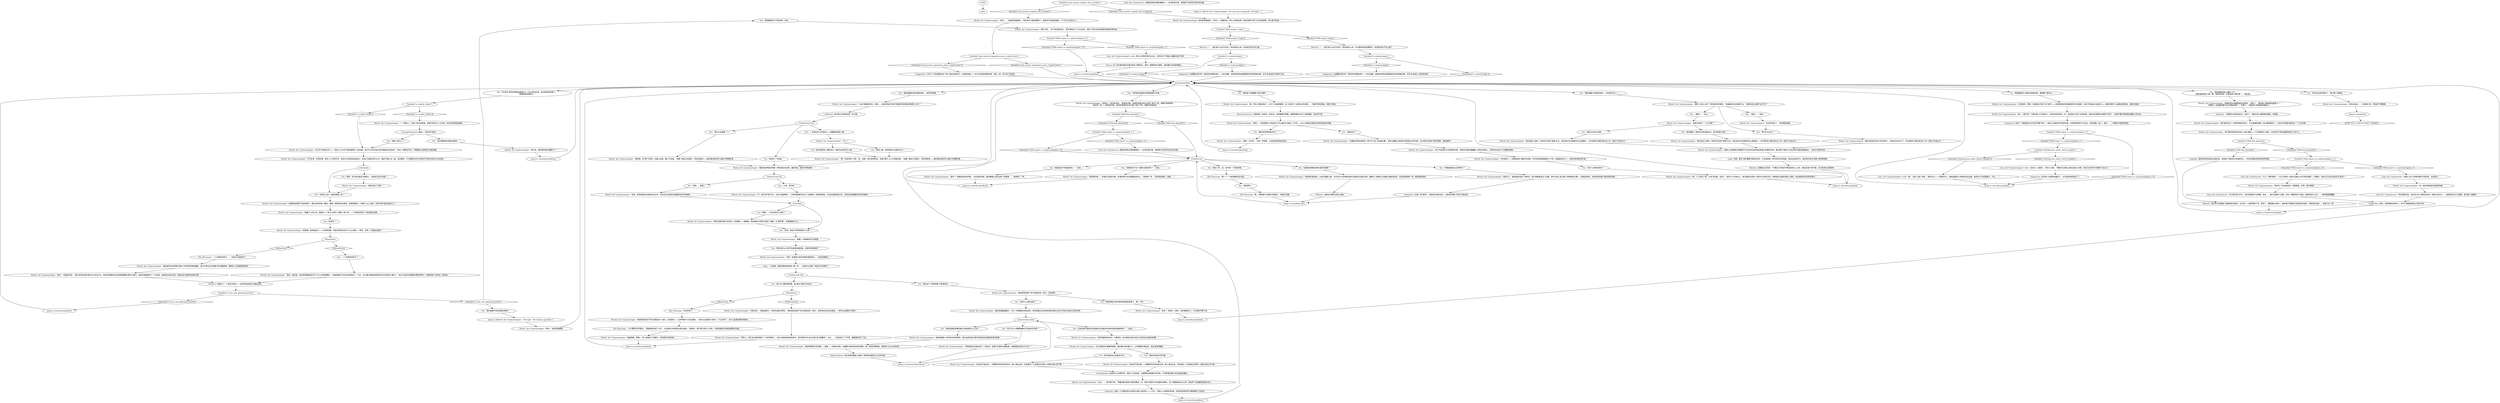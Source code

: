 # WESTCOAST / MORELL CRYPTIDS
# Here you can find information on Morell's favourite cryptids.
# ==================================================
digraph G {
	  0 [label="START"];
	  1 [label="input"];
	  2 [label="You: “那莉娜看见竹节虫的事。也是……”"];
	  3 [label="IsKimHere()"];
	  4 [label="IsKimHere()", shape=diamond];
	  5 [label="!(IsKimHere())", shape=diamond];
	  6 [label="Variable[\"tc.cryptozoology\"]"];
	  7 [label="Variable[\"tc.cryptozoology\"]", shape=diamond];
	  8 [label="!(Variable[\"tc.cryptozoology\"])", shape=diamond];
	  9 [label="Suggestion: 门外汉？你总是要在这个男人面前证明自己。这就意味着——*你*必须找到神秘动物。如此一来，他*也许*会回应。"];
	  10 [label="Morell, the Cryptozoologist: “是吗？”他看起来有些怀疑。“证实是恶作剧，基本跟确认目击证明一样困难……”他咳嗽了一声。"];
	  11 [label="You: （撒谎。）“见过。”"];
	  12 [label="Morell, the Cryptozoologist: “相信我，你*猜*不到的。你要么知道，要么不知道。”他整了整自己的帽子，然后回答到——就好像这是世界上最合乎情理的事……"];
	  13 [label="Morell, the Cryptozoologist: “我知道你会觉得我们是吃了些奇奇怪怪的蘑菇。承认世界远比你想象中的有趣很难，嘲笑别人显然要容易得多。”"];
	  14 [label="Morell, the Cryptozoologist: “你当然没有了。”他好像很满意。"];
	  15 [label="You: “她什么时候失踪的？”"];
	  16 [label="Variable[\"coast.morell_cryptids_hub_reached\"]"];
	  17 [label="Variable[\"coast.morell_cryptids_hub_reached\"]", shape=diamond];
	  18 [label="!(Variable[\"coast.morell_cryptids_hub_reached\"])", shape=diamond];
	  19 [label="Morell, the Cryptozoologist: “好吧。”他还是很谨慎。"];
	  20 [label="You: “你的朋友盖理告诉我燃烧犀牛的事。”"];
	  21 [label="You: “我知道善良绿人猿的一切！”\n“我知道善良绿人猿！看，我甚至还有一只善良绿人猿的笔！”（掏出笔）"];
	  22 [label="Morell, the Cryptozoologist: “确实有这个可能！”"];
	  23 [label="Morell, the Cryptozoologist: “我拿着一张网追赶它——不是很优雅，但是在现场也谈不上什么优雅——然后，好吧，它速度比我快！”"];
	  24 [label="Morell, the Cryptozoologist: “森林里发现的尸体只是物证的一部分。还有更多——瓦萨城有不少目击报告，一直可以追溯到*4世纪*。不过当然了，没什么能满足那些怀疑论……”"];
	  25 [label="Kim Kitsuragi: “一名*警探*的怀疑论。”警督替他完成了句子，之后他的口吻变得出奇的温和。“请原谅，我不想引起什么冲突。只是我接受的训练就是要问问题。”"];
	  26 [label="Jump to: [morellcryptidhub]"];
	  27 [label="Composure: 这是一个被奚落过太多次的坏脾气男人，谈起心中最宝贵东西的时候，反而会感觉到不太自在。他的肩膀，脸上，他的……一切都在传递这种信息。"];
	  28 [label="You: “我就知道不可能是真的。”（总结。）"];
	  29 [label="You: “等等……它也会攻击人类吗？”"];
	  30 [label="Morell, the Cryptozoologist: “它们非常、非常的薄，事实上几乎是平的，而且可以轻易地伪装自己，把自己包裹在树叶之中，跟树干融入在一起。这样看来，它们跟我们正在寻找的竹节虫并没有太大的区别。”"];
	  31 [label="You: “柳树人是什么？”"];
	  32 [label="Morell, the Cryptozoologist: “你也看见了，米伽欧喜欢*极端*的动物。学术机构里我尊重的人不多，她就是其中之一。她的失踪真的很可惜。”"];
	  33 [label="You: “还有什么别的证据？”"];
	  34 [label="mooseevidencehub"];
	  35 [label="Variable[\"TASK.report_to_cryptozoologists_1\"]"];
	  36 [label="Variable[\"TASK.report_to_cryptozoologists_1\"]", shape=diamond];
	  37 [label="!(Variable[\"TASK.report_to_cryptozoologists_1\"])", shape=diamond];
	  38 [label="Morell, the Cryptozoologist: “不。我不会*死开*的。”他立马就回嘴了。“恐怖驼鹿是阿尔达广泛报道的一种神秘动物。它完全依靠肉食为生，甚至还会挖掘新坟来寻找食物。”"];
	  39 [label="Gary, the Cryptofascist: 盖理显然是在凝视着舞台——在他的意识里，燃烧犀牛还安然无恙的存在着。"];
	  40 [label="Morell, the Cryptozoologist: “很多次了。最终都会变成一场辩论。我不想再重复这个话题。犀牛在他心里占据了很特殊的位置——那就这样吧。本来神话也属于我的研究领域。”"];
	  41 [label="Morell, the Cryptozoologist: “像这种拥有天然武器——鹿角——的雄壮动物，征服整片森林是合情合理的。唯一奇怪的事情是，居然用了这么长的时间。”"];
	  42 [label="Untitled hub (03)"];
	  43 [label="Kim Kitsuragi: “你当然信了。”"];
	  44 [label="Morell, the Cryptozoologist: “我——我不是一个擅长跟人打交道的人，除非你没发现这一点。而且我也不是个好演说家。我的长处是野外考察和*坚持*。”他用手撇开那缕搭在眼睛上的头发。"];
	  45 [label="Jump to: [Morell, the Cryptozoologist: \"\"All right.\" He remains guarded.\"]"];
	  46 [label="Jump to: [mainhub]"];
	  47 [label="Morell, the Cryptozoologist: “我猜你是从莉娜那里听说的吧，”他笑了。“善良绿人猿是她的最爱之一。”\n“我猜你一定是跟莉娜讨论过神秘动物了。”他笑了。“善良绿人猿是她的最爱之一。”"];
	  48 [label="willowhub"];
	  49 [label="You: “我对这个*恐怖驼鹿*不是很肯定……”"];
	  50 [label="Morell, the Cryptozoologist: “最近驼鹿数量飙升。作为一种隐蔽的肉食动物，恐怖驼鹿正在有效地消除同类以及它们的进化表亲之间的竞争。”"];
	  51 [label="Morell, the Cryptozoologist: “是的。我知道，听起来很像是我们吃了什么古怪的蘑菇——但是我看见它的动作和颜色了。不过，这次看见神秘动物的经历并没有经过*确认*。*验证*这些东西需要花费很多精力，而我的账户没有达一些标准。”"];
	  52 [label="Morell, the Cryptozoologist: “确认过的，”他飞快地回应到。“那件事经过了100%验证，满足了真正目击到神秘动物的所有标准。”"];
	  53 [label="Morell, the Cryptozoologist: “我也是这么想的。你其实并没有*亲眼*见过。而且我也无法想象你怎么能看到——萨马斯特沙漠区域过去八年一直处于内战之中。”"];
	  54 [label="Electrochemistry: 你感觉到一丝妒忌。老实说，他想要那份荣耀。就算是要给*自己*注射细菌，也在所不惜。"];
	  55 [label="Morell, the Cryptozoologist: “啊，十几年前了吧，30年代的事。当然了，我并不认识她本人。我们面前仍然有一道学术主张的鸿沟，即使是在对面的某些人看来，她也拥有非同寻常的勇气。”"];
	  56 [label="You: “我们聊聊别的神秘动物吧。”"];
	  57 [label="Kim Kitsuragi: “哪一个？”他好像根本没注意。"];
	  58 [label="Variable[\"TASK.report_to_cryptozoologists_1\"]"];
	  59 [label="Variable[\"TASK.report_to_cryptozoologists_1\"]", shape=diamond];
	  60 [label="!(Variable[\"TASK.report_to_cryptozoologists_1\"])", shape=diamond];
	  61 [label="You: “我知道最危险的神秘动物——赫罗玛侏儒。”"];
	  62 [label="Morell, the Cryptozoologist: “*以前*是最危险的，没错……但是你知道*现存*的最危险的神秘动物是什么吗？”"];
	  63 [label="Morell, the Cryptozoologist: “一个柳树人。这是个很长的故事，如果不是专业人士的话，肯定会觉得挺枯燥的。”"];
	  64 [label="You: “好吧。那这只恐怖驼鹿长什么样？”"];
	  65 [label="You: “那就跟我讲个酷炫的神秘动物。随便哪个都可以。”"];
	  66 [label="Morell, the Cryptozoologist: “森林里发现的尸体只是物证的一部分。还有更多……”"];
	  67 [label="Drama: 这个动作里好像包含着*某些*不确定性，是吗？像那样抚平面料，就好像在寻求某种确认……"];
	  68 [label="Authority: 这是一个在激烈争论中经常占据上风的男人——不过，可能让人觉得惊讶的是：他反而觉得还是不要再继续下去的好。"];
	  69 [label="Morell, the Cryptozoologist: “老实说，我怀疑你根本理解不了。”"];
	  70 [label="You: “你跟盖理说过这件事吗？”"];
	  71 [label="Morell, the Cryptozoologist: “我深表怀疑。一旦被证实是恶作剧，所谓的犀牛目击情报就会终止。”他咳嗽一声。“还有其他事吗，或者……”"];
	  72 [label="Morell, the Cryptozoologist: 他怀疑地看着你。“好吧——准确的说，是什么神秘动物？我经常跟*专家*讨论这些事情，所以我不知道……”"];
	  73 [label="Morell, the Cryptozoologist: “最危险的神秘动物是一种肉食反刍动物，通俗地说，就是*恐怖驼鹿*。”"];
	  74 [label="Morell, the Cryptozoologist: “哦，所有人都知道这个，多亏了米伽欧教授，这一度成为了全城热议的话题……”他把手拳在嘴边，咳嗽了起来。"];
	  75 [label="Morell, the Cryptozoologist: “瓦萨城森林郊外有一个屠宰场，他们报告说自己的员工经常在远处看见驼鹿。”"];
	  76 [label="Morell, the Cryptozoologist: “狩猎驼鹿已经被当成了一项运动。如果它们被视为捕食者，你能想象会发生什么吗？”"];
	  77 [label="Rhetoric: *……我们有什么好讨论的？*他本想这么说，不过既然你提出要帮忙，他还是决定不这么做了。"];
	  78 [label="You: “我100%撑恐怖驼鹿。我*绝对*相信它的存在。”"];
	  79 [label="Untitled hub (04)"];
	  80 [label="Morell, the Cryptozoologist: “是啊，也许吧。”又是一声咳嗽，让他的脸变得有些发红。"];
	  81 [label="Variable[\"tc.cryptid_willow\"]"];
	  82 [label="Variable[\"tc.cryptid_willow\"]", shape=diamond];
	  83 [label="!(Variable[\"tc.cryptid_willow\"])", shape=diamond];
	  84 [label="Gary, the Cryptofascist: 盖理显然是在凝视着舞台——在他的意识里，燃烧犀牛还安然无恙的存在着。"];
	  85 [label="Jump to: [Untitled hub]"];
	  86 [label="You: “我知道*冷凝细菌卡特兰西斯*。”"];
	  87 [label="Morell, the Cryptozoologist: “隐蔽几小时之后，我看见一个影子从其中一颗树上滑下来，一个淡紫色的影子飞快地穿过树林……”"];
	  88 [label="Morell, the Cryptozoologist: “但这还不是全部！一群屠宰场学徒去附近的一条小溪边远足，然后看见一只驼鹿正在啃咬一具难以辨认的尸骸！”"];
	  89 [label="Jump to: [Morell, the Cryptozoologist: \"He eyes you sceptically. \"All right...\"]"];
	  90 [label="Morell, the Cryptozoologist: “而且，”他竖起手指。“我并没有说这是*确认的*目击行为。我非常清楚验证这些事情需要花费多少精力。我很可能是看见了一只松鼠，或者是光线的幻影。我是对自己最苛刻的批评家。”"];
	  91 [label="Gary, the Cryptofascist: “什么？南萨弗里？！它们只是同一条进化道路上的不同阶段罢了，莫雷尔！我对它们完全没有任何*意见*！”"];
	  92 [label="Jump to: [morellcryptidhub]"];
	  93 [label="Rhetoric: 就像他之前问的，*你看见过*跟这件事到底有什么关系，最后还是不清不楚。这只是他在自我辩护。"];
	  94 [label="Lena, the Cryptozoologist's wife: “哦，”老妇人插了进来。“随时可以——只要你开口。我知道那些小动物的来龙去脉。虽然水平不如莫雷尔，不过……”"];
	  95 [label="Jump to: [morellcryptidhub]"];
	  97 [label="You: “现存的？不知道。”"];
	  98 [label="Morell, the Cryptozoologist: “盖理和我用慢干油漆涂满了一整片树林的每一棵树。那是一种明亮的淡紫色。我希望能有一个柳树人沾上油漆，这样它就不能伪装自己了。”"];
	  99 [label="You: “一个淡紫色的影子？”"];
	  100 [label="Authority: 他不想让你觉得这是一件大事。"];
	  101 [label="Untitled hub (02)"];
	  102 [label="Jump to: [mooseevidencehub]"];
	  103 [label="Jump to: [morellcryptidhub]"];
	  104 [label="Jump to: [morellcryptidhub]"];
	  105 [label="You: “我可以试着猜一下。”"];
	  106 [label="You: “一定是在巨大的球体上一决雌雄的邪恶人猿。”"];
	  107 [label="You: “我们是邪恶人猿的后代，最终也会回归为人猿。”"];
	  108 [label="You: “我的记忆有点问题……”"];
	  109 [label="Gary, the Cryptofascist: “那些人处于文明阶梯的不同阶段，仅此而已。”"];
	  110 [label="Morell, the Cryptozoologist: “无意冒犯，警官，但是我也不是个好*老师*——如果莉娜没有说服我回归实地调研，我也不知道自己会做什么。如果你想听什么趣味故事的话，最好去找她。”"];
	  111 [label="Suggestion: 是的。回到神秘动物学上。你可不想挑起朋友之间的不和。"];
	  112 [label="You: “少来，死开啦！”"];
	  113 [label="Kim Kitsuragi: “嗯。*燃烧犀牛*是他们的底线。”他毫无兴趣。"];
	  114 [label="You: “邪恶人猿。我怀疑自己也是其中之一。”"];
	  115 [label="Morell, the Cryptozoologist: “就像一只普通的亚尔当驼鹿。”"];
	  116 [label="Morell, the Cryptozoologist: “那次搜寻真是失败地让人难以置信——不过那里的人很好。还好他们不明白盖理到底说了些什么……”"];
	  117 [label="You: “等等，所以我可能见过柳树人，但是自己却不知道？”"];
	  118 [label="Encyclopedia: 这没有什么好稀罕的。很多人已经知道，当植物性食物匮乏的时候，不同种类的鹿之间也会彼此蚕食。"];
	  119 [label="Gary, the Cryptofascist: “然后我意识到，他们的卫生习惯完全符合一种新兴的文化……我感觉有点不太舒服。我们换个话题吧。”"];
	  120 [label="You: “然后呢？”"];
	  121 [label="You: “食肉驼鹿和普通驼鹿之间到底是什么关系？”"];
	  122 [label="Lena, the Cryptozoologist's wife: 老妇人若有所思的点点头，用手抚平了膝盖上铺着的格子花呢。"];
	  123 [label="Suggestion: 你需要向他打听一些特定的神秘动物——-你从莉娜，或是他的朋友盖理那里听到的神秘动物。他不会*就这样*轻易开口的。"];
	  124 [label="Gary, the Cryptofascist: “它们是*新兴文化*。我只是感觉不太舒服，而且……我们还是换个话题，好吗？聊聊你的小动物，或者其他什么的……”他的嘴里嘟囔着。"];
	  125 [label="You: “恐怖……驼鹿？”"];
	  126 [label="Morell, the Cryptozoologist: “我能理解，警督。”男人轻轻抬了抬帽子，然后把目光转向你。"];
	  127 [label="Morell, the Cryptozoologist: “还来？”有那么一两秒，他好像很生气，不过很快平静下来。"];
	  128 [label="Jump to: [morellcryptidhub]"];
	  129 [label="Morell, the Cryptozoologist: “他有吗？”他压低声音。“那是恶作剧。有群萨弗里的米农点燃了犀牛尸体，想要吓唬游客的。”\n“他有吗？呃——那是恶作剧。有些萨弗里的米农点燃了犀牛尸体，想要吓唬游客的。”"];
	  130 [label="You: “看见了吗，金，其中有一个是恶作剧。”"];
	  131 [label="Morell, the Cryptozoologist: “我也是这么想的。你其实并没有*亲眼*见过。而且我也无法想象你怎么能看到——萨马斯特沙漠区域过去八年一直处于内战之中。”"];
	  132 [label="You: “努奥克克？”"];
	  133 [label="IsKimHere()"];
	  134 [label="IsKimHere()", shape=diamond];
	  135 [label="!(IsKimHere())", shape=diamond];
	  136 [label="You: “我觉得我已经听够恐怖驼鹿的故事了。换一个吧。”"];
	  137 [label="Variable[\"TASK.report_to_cryptozoologists_1\"]"];
	  138 [label="Variable[\"TASK.report_to_cryptozoologists_1\"]", shape=diamond];
	  139 [label="!(Variable[\"TASK.report_to_cryptozoologists_1\"])", shape=diamond];
	  140 [label="Jump to: [morellcryptidhub]"];
	  141 [label="Jump to: [morellcryptidhub]"];
	  142 [label="Variable[\"coast.morell_sugegstion_prove_cryptid_boss\"]"];
	  143 [label="Variable[\"coast.morell_sugegstion_prove_cryptid_boss\"]", shape=diamond];
	  144 [label="!(Variable[\"coast.morell_sugegstion_prove_cryptid_boss\"])", shape=diamond];
	  145 [label="Jump to: [morellcryptidhub]"];
	  146 [label="You: “如果其他神秘动物也是恶作剧呢？”"];
	  147 [label="Rhetoric: 或者会*稍微*没那么愉快。"];
	  148 [label="Variable[\"TASK.find_phasmid\"]"];
	  149 [label="Variable[\"TASK.find_phasmid\"]", shape=diamond];
	  150 [label="!(Variable[\"TASK.find_phasmid\"])", shape=diamond];
	  151 [label="Morell, the Cryptozoologist: “什么？”"];
	  152 [label="Morell, the Cryptozoologist: “我猜一定给人留下了很深刻的印象吧。”他看起来并没有被打动。“但是你自己亲眼*见过*吗？”"];
	  153 [label="Morell, the Cryptozoologist: “没错。恐怖驼鹿完全是食肉为生的。已经证实它甚至会挖掘新坟来寻找食物。”"];
	  154 [label="Morell, the Cryptozoologist: “曾经在森林深处*发现过*人类残骸——被撕裂，然后被巨大的蹄子踩进了地膜。从*那件事*，你能推断出什么。”"];
	  155 [label="You: “但它为什么需要隐藏自己的食肉天性呢？”"];
	  156 [label="Morell, the Cryptozoologist: “食肉驼鹿是一种非常年轻的物种，是在自然选择过程中表现良好的基因突变的结果。”"];
	  157 [label="Morell, the Cryptozoologist: “真的吗？你总是抱怨一切都很脏，好吧，我们离题了……”"];
	  158 [label="Morell, the Cryptozoologist: “总之……”他平静下来。“需要彻底*搜查*恐怖驼鹿这一点，是有*足够多*的证据来支撑的。这个话题就到此为止吧，再这样下去就要变成辩论会了。"];
	  159 [label="Variable[\"TASK.report_to_cryptozoologists_1\"]"];
	  160 [label="Variable[\"TASK.report_to_cryptozoologists_1\"]", shape=diamond];
	  161 [label="!(Variable[\"TASK.report_to_cryptozoologists_1\"])", shape=diamond];
	  162 [label="Suggestion: 现在男人觉得有些尴尬了。也许是时候说再见了？"];
	  163 [label="Morell, the Cryptozoologist: “不能！这就是它如此恐怖的原因所在……而且很难辨认。”"];
	  164 [label="You: “还有其他可靠的目击者能证实驼鹿杀死其他动物当做食物吗？”（总结。）"];
	  165 [label="Rhetoric: *……我们有什么好讨论的？*他本想这么说，但还是决定不这么做。"];
	  166 [label="Suggestion: 你需要向他打听一些特定的神秘动物——-你从莉娜，或是他的朋友盖理那里听到的神秘动物。他不会*就这么*轻易说话的。"];
	  167 [label="Morell, the Cryptozoologist: “请务必如此……”他咳嗽几声，然后擦了擦嘴唇。"];
	  168 [label="morellcryptidhub"];
	  169 [label="Morell, the Cryptozoologist: “哦，你说的是*人类*。呃，没错，我们是很危险，但我们算不上什么神秘动物。”他整了整自己的帽子，然后回答到——就好像这是世界上最合乎情理的事……"];
	  170 [label="Morell, the Cryptozoologist: “我还没找到机会去*科科努尔*。可能永远也去不了。萨马斯特沙漠区域过去八年一直处于内战之中。”"];
	  171 [label="Rhetoric: 他提出了一个真正的观点——这样听起来是可以被验证的。"];
	  172 [label="Variable[\"TASK.inspect_traps\"]"];
	  173 [label="Variable[\"TASK.inspect_traps\"]", shape=diamond];
	  174 [label="!(Variable[\"TASK.inspect_traps\"])", shape=diamond];
	  175 [label="Morell, the Cryptozoologist: “你是对的。”他抬起帽子，对你的话表示赞同。“森林里发现的尸体只是物证的一部分。瓦萨城也有过目击报告，一直可以追溯到*4世纪*。”"];
	  176 [label="Morell, the Cryptozoologist: “当它不用这种方式狩猎的时候，努奥克克就会像蝙蝠一样挂在树枝上，等待冲向丛林下方倒霉的猎物。”"];
	  177 [label="Conceptualization: 柳树人？根本没*前途*。"];
	  178 [label="Lena, the Cryptozoologist's wife: “友好点，亲爱的，”老妇人说到。“警探先生是真心喜欢这些小动物，我们已经非常*详细地*讨论过了。”"];
	  179 [label="Untitled hub"];
	  180 [label="You: “燃烧犀牛。”"];
	  181 [label="Empathy: 虽然经常说些漫无边际的话，但他是个善良而又忠诚的好人，年迈的神秘动物学家这样想到。"];
	  182 [label="Variable[\"TASK.find_phasmid\"]"];
	  183 [label="Variable[\"TASK.find_phasmid\"]", shape=diamond];
	  184 [label="!(Variable[\"TASK.find_phasmid\"])", shape=diamond];
	  185 [label="Logic: 一头驼鹿，看起来跟其他驼鹿一模一样……这是怎么回事？他是在开玩笑吧？"];
	  186 [label="You: “你*差点*抓住的神秘动物是什么？你之前说过的，差点就抓到的那个。”\n“再跟我说说柳树人。”"];
	  187 [label="You: “那*你*见过吗？”"];
	  188 [label="Morell, the Cryptozoologist: “你一直在抱怨他们到底有多脏。”"];
	  189 [label="You: “我不确定自己到底信不信。”"];
	  190 [label="Variable[\"tc.lena_saw_phasmid_morell\"]"];
	  191 [label="Variable[\"tc.lena_saw_phasmid_morell\"]", shape=diamond];
	  192 [label="!(Variable[\"tc.lena_saw_phasmid_morell\"])", shape=diamond];
	  193 [label="Empathy: 一阵暖流从他身边经过。当然了，*善良*绿人猿是她的最爱，他想到。"];
	  194 [label="Variable[\"whirling.lena_white_check_cryptids\"]"];
	  195 [label="Variable[\"whirling.lena_white_check_cryptids\"]", shape=diamond];
	  196 [label="!(Variable[\"whirling.lena_white_check_cryptids\"])", shape=diamond];
	  197 [label="Kim Kitsuragi: “一个淡紫色的影子……”他幸灾乐祸的笑了。"];
	  198 [label="Morell, the Cryptozoologist: “虽然——可能是因为卡特拉的工作让她的生活画上了句号——没人记得她对努奥克克研究做出的贡献。”"];
	  199 [label="You: “确实听起来非常可疑。”"];
	  200 [label="Morell, the Cryptozoologist: “事实上，我们也许就快抓到一个活的物种了。在区分食肉和食草变体时，现代遗传学方法也许是*至关重要的*。总之……”他向你比了个手势，接着继续说了下去。"];
	  201 [label="Logic: 没错。看见*海市蜃楼*是挺常见的。它本身就是一种寻常的光学现象，而且在战争年代，谁会有时间去*报告*这种事情呢。"];
	  202 [label="Endurance: 这是一种*直觉*。他知道它是存在的，让那些所谓的*专家*见鬼去吧。"];
	  203 [label="You: “如果你错了呢？如果它是真的呢？”（总结。）"];
	  204 [label="Morell, the Cryptozoologist: “但这还不是全部！一群屠宰场学徒去附近的一条小溪边远足，然后看见一只驼鹿正在啃咬一具难以辨认的尸骸！”"];
	  205 [label="Jump to: [morellcryptidhub]"];
	  206 [label="You: “你是怎么差一点抓到柳树人的？”"];
	  207 [label="Jump to: [morellcryptidhub]"];
	  208 [label="You: “传说已经说的够多了。我们换个话题吧。”"];
	  209 [label="moosehub"];
	  210 [label="You: “那你该怎么分辨它到底是普通驼鹿，还是恐怖驼鹿呢？”"];
	  211 [label="Morell, the Cryptozoologist: “我担心这种鲁莽又野蛮的行为会完全抹杀掉这种难以捉摸的生物。最近看见*高耸入云的光辉*的报告越来越少。以前它们挺常见的……”"];
	  212 [label="You: “最好别深究努奥克克了。”"];
	  213 [label="Variable[\"tc.cryptozoology\"]"];
	  214 [label="Variable[\"tc.cryptozoology\"]", shape=diamond];
	  215 [label="!(Variable[\"tc.cryptozoology\"])", shape=diamond];
	  216 [label="Morell, the Cryptozoologist: “好吧……”他疑惑地看着你。“我已经尽力跟你解释了。我真的不知道还能跟一个门外汉讨论些什么……”"];
	  217 [label="Morell, the Cryptozoologist: “很多都可能是的。从统计数据上看，大约有20%的神秘动物已经被证实是恶作剧。揭露为了欺骗公众而精心编造的谎言，和发现新物种一样，都是我的使命。”"];
	  218 [label="Rhetoric: 他们的关系超越了盖理的政治观念。它必须——这样继续下去。再说了，像莫雷尔这种人，基本搞不清楚自己到底有多边缘，尽管他的边缘……有些不太一样。"];
	  219 [label="Morell, the Cryptozoologist: “我们曾经去过一次南萨弗里寻找它。不过盖理和我被一场大暴雨困住了，大部分时间都只能待在一个小村庄里。”"];
	  220 [label="You: （真话。）“没有。”"];
	  221 [label="Morell, the Cryptozoologist: “它们并不是真正的人——有些人认为它们甚至都算不上是动物，因为它们似乎是从树木直接进化而来的。”他以一种稀松平常、不需要加以说明的方式陈述着。"];
	  222 [label="Morell, the Cryptozoologist: “在塞美尼群岛发现的一种不会飞的‘光标猫头鹰’。那双长腿能让努奥克克跑得比任何鸟类、也许是任何其他*动物*都快，谁知道呢?”"];
	  223 [label="Inland Empire: 他在恐怖驼鹿身上看到了某种异常美丽又公正的东西。"];
	  224 [label="You: “我们聊聊不同的神秘动物吧。”"];
	  225 [label="You: “我知道最大的神秘动物——科科努尔巨人。”"];
	  226 [label="You: “我在撒谎。我其实没有亲眼见过。我只是想打动你。”"];
	  227 [label="Morell, the Cryptozoologist: “真是太神奇了！什么时候？”"];
	  228 [label="Morell, the Cryptozoologist: “这只驼鹿会盯着建筑物看，就好像在等待着什么。它的眼睛布满血丝，而且溢满*残酷*。”"];
	  180525 [label="JUMP OUT to WESTCOAST / MORELL", shape=diamond];
	  0 -> 1
	  2 -> 52
	  3 -> 4
	  3 -> 5
	  4 -> 43
	  5 -> 175
	  6 -> 8
	  6 -> 7
	  7 -> 166
	  8 -> 168
	  9 -> 168
	  10 -> 104
	  11 -> 227
	  12 -> 73
	  13 -> 90
	  14 -> 187
	  15 -> 55
	  16 -> 17
	  16 -> 18
	  17 -> 216
	  18 -> 72
	  19 -> 168
	  20 -> 129
	  21 -> 47
	  22 -> 206
	  23 -> 133
	  24 -> 25
	  25 -> 126
	  26 -> 168
	  27 -> 159
	  28 -> 10
	  29 -> 154
	  30 -> 48
	  31 -> 221
	  32 -> 15
	  33 -> 50
	  34 -> 121
	  34 -> 155
	  34 -> 164
	  35 -> 36
	  35 -> 37
	  36 -> 122
	  37 -> 145
	  38 -> 209
	  39 -> 179
	  40 -> 202
	  41 -> 223
	  42 -> 112
	  42 -> 125
	  43 -> 24
	  44 -> 27
	  45 -> 19
	  46 -> 180525
	  47 -> 193
	  48 -> 117
	  48 -> 206
	  49 -> 66
	  50 -> 34
	  51 -> 171
	  52 -> 35
	  53 -> 211
	  54 -> 198
	  55 -> 207
	  56 -> 69
	  57 -> 180
	  58 -> 59
	  58 -> 60
	  59 -> 39
	  60 -> 179
	  61 -> 62
	  62 -> 100
	  63 -> 177
	  64 -> 115
	  65 -> 110
	  66 -> 136
	  66 -> 33
	  67 -> 145
	  68 -> 92
	  69 -> 95
	  70 -> 40
	  71 -> 104
	  72 -> 172
	  73 -> 42
	  74 -> 54
	  75 -> 228
	  76 -> 102
	  77 -> 6
	  78 -> 3
	  79 -> 49
	  79 -> 78
	  80 -> 128
	  81 -> 82
	  81 -> 83
	  82 -> 221
	  83 -> 63
	  85 -> 179
	  86 -> 74
	  87 -> 120
	  88 -> 118
	  89 -> 72
	  90 -> 171
	  91 -> 157
	  92 -> 168
	  93 -> 207
	  94 -> 141
	  95 -> 168
	  97 -> 73
	  98 -> 87
	  99 -> 51
	  100 -> 101
	  101 -> 97
	  101 -> 106
	  101 -> 105
	  102 -> 34
	  103 -> 168
	  104 -> 168
	  105 -> 12
	  106 -> 151
	  107 -> 169
	  108 -> 131
	  109 -> 188
	  110 -> 44
	  111 -> 205
	  112 -> 38
	  113 -> 85
	  114 -> 169
	  115 -> 210
	  116 -> 148
	  117 -> 22
	  118 -> 158
	  119 -> 111
	  120 -> 23
	  121 -> 156
	  122 -> 67
	  123 -> 168
	  124 -> 111
	  125 -> 153
	  126 -> 26
	  127 -> 140
	  128 -> 168
	  129 -> 182
	  130 -> 57
	  131 -> 211
	  132 -> 222
	  133 -> 134
	  133 -> 135
	  134 -> 197
	  135 -> 99
	  136 -> 127
	  137 -> 138
	  137 -> 139
	  138 -> 109
	  139 -> 91
	  140 -> 168
	  141 -> 168
	  142 -> 144
	  142 -> 143
	  143 -> 168
	  144 -> 9
	  145 -> 168
	  146 -> 217
	  147 -> 85
	  148 -> 149
	  148 -> 150
	  149 -> 181
	  150 -> 137
	  151 -> 114
	  151 -> 107
	  152 -> 11
	  152 -> 220
	  152 -> 187
	  153 -> 209
	  154 -> 64
	  155 -> 76
	  156 -> 41
	  157 -> 124
	  158 -> 68
	  159 -> 160
	  159 -> 161
	  160 -> 194
	  161 -> 141
	  162 -> 141
	  163 -> 185
	  164 -> 75
	  165 -> 213
	  166 -> 168
	  167 -> 46
	  168 -> 225
	  168 -> 65
	  168 -> 208
	  168 -> 20
	  168 -> 21
	  168 -> 86
	  168 -> 186
	  168 -> 61
	  169 -> 73
	  170 -> 211
	  171 -> 190
	  172 -> 173
	  172 -> 174
	  173 -> 77
	  174 -> 165
	  175 -> 200
	  176 -> 32
	  177 -> 56
	  177 -> 31
	  178 -> 162
	  179 -> 130
	  179 -> 70
	  179 -> 203
	  179 -> 146
	  179 -> 28
	  180 -> 113
	  181 -> 218
	  182 -> 184
	  182 -> 183
	  183 -> 179
	  184 -> 58
	  185 -> 79
	  186 -> 81
	  187 -> 170
	  188 -> 119
	  189 -> 204
	  190 -> 192
	  190 -> 191
	  191 -> 224
	  191 -> 2
	  192 -> 103
	  193 -> 219
	  194 -> 195
	  194 -> 196
	  195 -> 178
	  196 -> 94
	  197 -> 13
	  198 -> 212
	  198 -> 132
	  199 -> 88
	  200 -> 26
	  201 -> 93
	  202 -> 85
	  203 -> 71
	  204 -> 118
	  205 -> 168
	  206 -> 98
	  207 -> 168
	  208 -> 167
	  209 -> 64
	  209 -> 29
	  210 -> 163
	  211 -> 201
	  212 -> 80
	  213 -> 214
	  213 -> 215
	  214 -> 123
	  215 -> 168
	  216 -> 142
	  217 -> 147
	  218 -> 205
	  219 -> 116
	  220 -> 14
	  221 -> 30
	  222 -> 176
	  223 -> 102
	  224 -> 45
	  225 -> 152
	  226 -> 53
	  227 -> 226
	  227 -> 108
	  228 -> 189
	  228 -> 199
}

